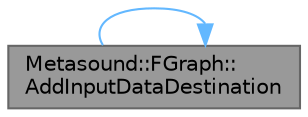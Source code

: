 digraph "Metasound::FGraph::AddInputDataDestination"
{
 // INTERACTIVE_SVG=YES
 // LATEX_PDF_SIZE
  bgcolor="transparent";
  edge [fontname=Helvetica,fontsize=10,labelfontname=Helvetica,labelfontsize=10];
  node [fontname=Helvetica,fontsize=10,shape=box,height=0.2,width=0.4];
  rankdir="LR";
  Node1 [id="Node000001",label="Metasound::FGraph::\lAddInputDataDestination",height=0.2,width=0.4,color="gray40", fillcolor="grey60", style="filled", fontcolor="black",tooltip="Add an input data destination to describe how data provided outside this graph should be routed inter..."];
  Node1 -> Node1 [id="edge1_Node000001_Node000001",color="steelblue1",style="solid",tooltip=" "];
}

